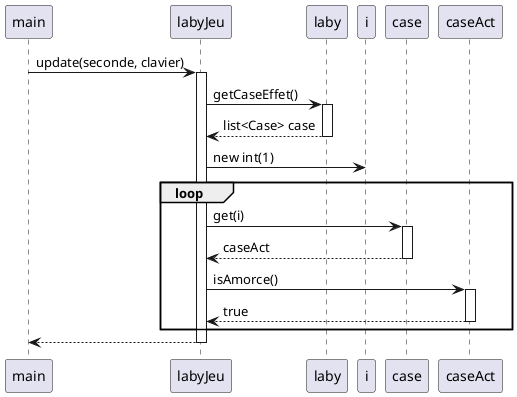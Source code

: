 @startuml
'https://plantuml.com/sequence-diagram

main -> labyJeu : update(seconde, clavier)
activate labyJeu

labyJeu -> laby : getCaseEffet()
activate laby
laby --> labyJeu : list<Case> case
deactivate laby

labyJeu -> i : new int(1)

loop
labyJeu -> case : get(i)
activate case
case --> labyJeu : caseAct
deactivate case

labyJeu -> caseAct : isAmorce()
activate caseAct
caseAct --> labyJeu : true
deactivate caseAct
end
labyJeu --> main
deactivate labyJeu

@enduml
